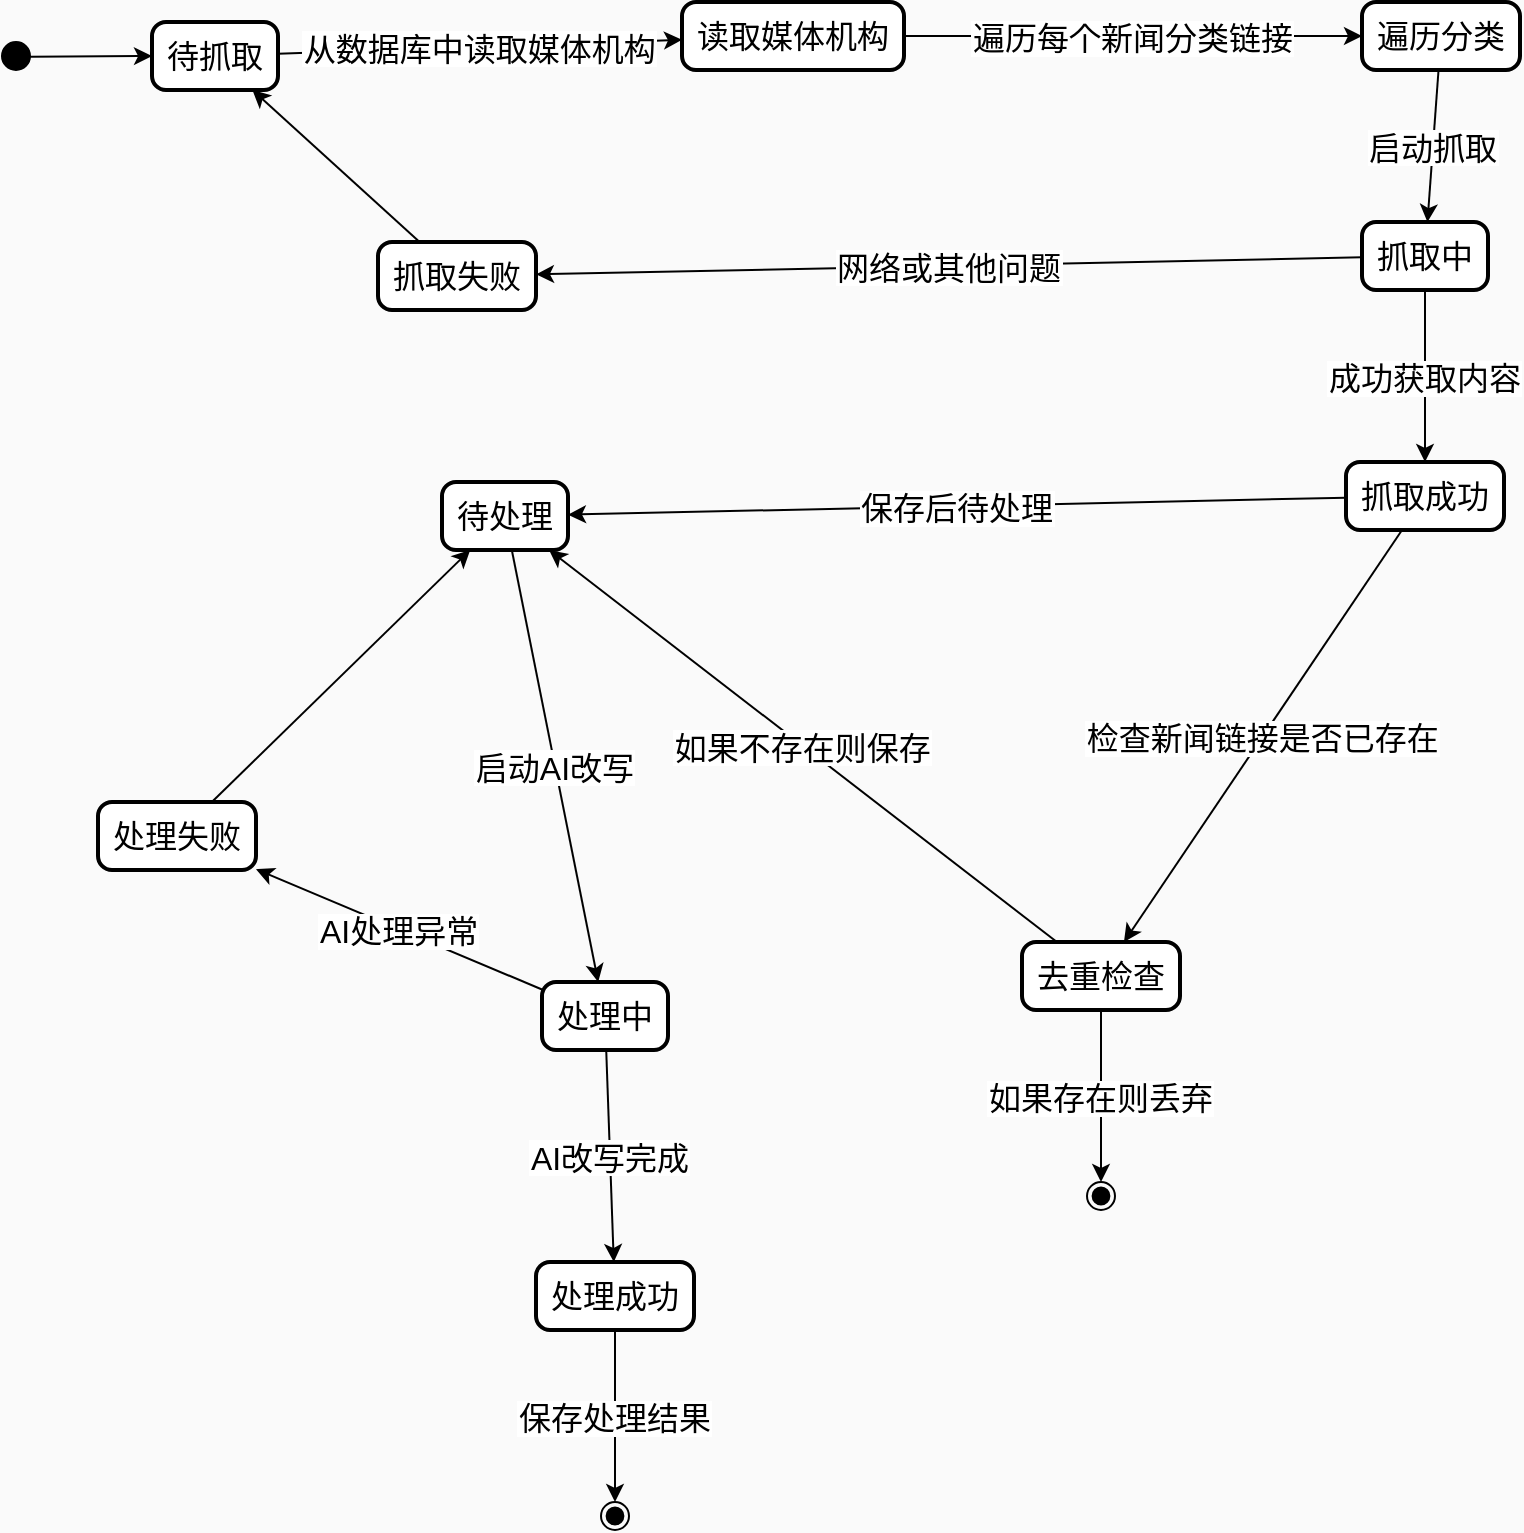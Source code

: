 <mxfile version="24.8.1">
  <diagram name="第 1 页" id="WUnpA_prbNP1kePUK91F">
    <mxGraphModel dx="1051" dy="784" grid="1" gridSize="10" guides="1" tooltips="1" connect="1" arrows="1" fold="1" page="1" pageScale="1" pageWidth="827" pageHeight="1169" background="#fafafa" math="0" shadow="0">
      <root>
        <mxCell id="0" />
        <mxCell id="1" parent="0" />
        <mxCell id="uXz-J41SPSmOiJoIax9k-2" value="" style="ellipse;fillColor=strokeColor;fontSize=16;" parent="1" vertex="1">
          <mxGeometry x="40" y="100" width="14" height="14" as="geometry" />
        </mxCell>
        <mxCell id="uXz-J41SPSmOiJoIax9k-3" value="待抓取" style="rounded=1;absoluteArcSize=1;arcSize=14;whiteSpace=wrap;strokeWidth=2;fontSize=16;" parent="1" vertex="1">
          <mxGeometry x="115" y="90" width="63" height="34" as="geometry" />
        </mxCell>
        <mxCell id="uXz-J41SPSmOiJoIax9k-4" value="读取媒体机构" style="rounded=1;absoluteArcSize=1;arcSize=14;whiteSpace=wrap;strokeWidth=2;fontSize=16;" parent="1" vertex="1">
          <mxGeometry x="380" y="80" width="111" height="34" as="geometry" />
        </mxCell>
        <mxCell id="uXz-J41SPSmOiJoIax9k-5" value="遍历分类" style="rounded=1;absoluteArcSize=1;arcSize=14;whiteSpace=wrap;strokeWidth=2;fontSize=16;" parent="1" vertex="1">
          <mxGeometry x="720" y="80" width="79" height="34" as="geometry" />
        </mxCell>
        <mxCell id="uXz-J41SPSmOiJoIax9k-6" value="抓取中" style="rounded=1;absoluteArcSize=1;arcSize=14;whiteSpace=wrap;strokeWidth=2;fontSize=16;" parent="1" vertex="1">
          <mxGeometry x="720" y="190" width="63" height="34" as="geometry" />
        </mxCell>
        <mxCell id="uXz-J41SPSmOiJoIax9k-7" value="抓取失败" style="rounded=1;absoluteArcSize=1;arcSize=14;whiteSpace=wrap;strokeWidth=2;fontSize=16;" parent="1" vertex="1">
          <mxGeometry x="228" y="200" width="79" height="34" as="geometry" />
        </mxCell>
        <mxCell id="uXz-J41SPSmOiJoIax9k-8" value="抓取成功" style="rounded=1;absoluteArcSize=1;arcSize=14;whiteSpace=wrap;strokeWidth=2;fontSize=16;" parent="1" vertex="1">
          <mxGeometry x="712" y="310" width="79" height="34" as="geometry" />
        </mxCell>
        <mxCell id="uXz-J41SPSmOiJoIax9k-9" value="待处理" style="rounded=1;absoluteArcSize=1;arcSize=14;whiteSpace=wrap;strokeWidth=2;fontSize=16;" parent="1" vertex="1">
          <mxGeometry x="260" y="320" width="63" height="34" as="geometry" />
        </mxCell>
        <mxCell id="uXz-J41SPSmOiJoIax9k-10" value="处理中" style="rounded=1;absoluteArcSize=1;arcSize=14;whiteSpace=wrap;strokeWidth=2;fontSize=16;" parent="1" vertex="1">
          <mxGeometry x="310" y="570" width="63" height="34" as="geometry" />
        </mxCell>
        <mxCell id="uXz-J41SPSmOiJoIax9k-11" value="处理失败" style="rounded=1;absoluteArcSize=1;arcSize=14;whiteSpace=wrap;strokeWidth=2;fontSize=16;" parent="1" vertex="1">
          <mxGeometry x="88" y="480" width="79" height="34" as="geometry" />
        </mxCell>
        <mxCell id="uXz-J41SPSmOiJoIax9k-12" value="处理成功" style="rounded=1;absoluteArcSize=1;arcSize=14;whiteSpace=wrap;strokeWidth=2;fontSize=16;" parent="1" vertex="1">
          <mxGeometry x="307" y="710" width="79" height="34" as="geometry" />
        </mxCell>
        <mxCell id="uXz-J41SPSmOiJoIax9k-14" value="去重检查" style="rounded=1;absoluteArcSize=1;arcSize=14;whiteSpace=wrap;strokeWidth=2;fontSize=16;" parent="1" vertex="1">
          <mxGeometry x="550" y="550" width="79" height="34" as="geometry" />
        </mxCell>
        <mxCell id="uXz-J41SPSmOiJoIax9k-15" value="" style="ellipse;shape=endState;fillColor=strokeColor;fontSize=16;" parent="1" vertex="1">
          <mxGeometry x="582.5" y="670" width="14" height="14" as="geometry" />
        </mxCell>
        <mxCell id="uXz-J41SPSmOiJoIax9k-16" value="" style="curved=1;startArrow=none;;rounded=0;fontSize=16;" parent="1" source="uXz-J41SPSmOiJoIax9k-2" target="uXz-J41SPSmOiJoIax9k-3" edge="1">
          <mxGeometry relative="1" as="geometry" />
        </mxCell>
        <mxCell id="uXz-J41SPSmOiJoIax9k-17" value="从数据库中读取媒体机构" style="curved=1;startArrow=none;;rounded=0;fontSize=16;" parent="1" source="uXz-J41SPSmOiJoIax9k-3" target="uXz-J41SPSmOiJoIax9k-4" edge="1">
          <mxGeometry relative="1" as="geometry" />
        </mxCell>
        <mxCell id="uXz-J41SPSmOiJoIax9k-18" value="遍历每个新闻分类链接" style="curved=1;startArrow=none;;rounded=0;fontSize=16;" parent="1" source="uXz-J41SPSmOiJoIax9k-4" target="uXz-J41SPSmOiJoIax9k-5" edge="1">
          <mxGeometry relative="1" as="geometry" />
        </mxCell>
        <mxCell id="uXz-J41SPSmOiJoIax9k-19" value="启动抓取" style="curved=1;startArrow=none;;rounded=0;fontSize=16;" parent="1" source="uXz-J41SPSmOiJoIax9k-5" target="uXz-J41SPSmOiJoIax9k-6" edge="1">
          <mxGeometry relative="1" as="geometry" />
        </mxCell>
        <mxCell id="uXz-J41SPSmOiJoIax9k-20" value="网络或其他问题" style="curved=1;startArrow=none;;rounded=0;fontSize=16;" parent="1" source="uXz-J41SPSmOiJoIax9k-6" target="uXz-J41SPSmOiJoIax9k-7" edge="1">
          <mxGeometry relative="1" as="geometry" />
        </mxCell>
        <mxCell id="uXz-J41SPSmOiJoIax9k-21" value="成功获取内容" style="curved=1;startArrow=none;;rounded=0;fontSize=16;" parent="1" source="uXz-J41SPSmOiJoIax9k-6" target="uXz-J41SPSmOiJoIax9k-8" edge="1">
          <mxGeometry relative="1" as="geometry" />
        </mxCell>
        <mxCell id="uXz-J41SPSmOiJoIax9k-22" value="保存后待处理" style="curved=1;startArrow=none;;rounded=0;fontSize=16;" parent="1" source="uXz-J41SPSmOiJoIax9k-8" target="uXz-J41SPSmOiJoIax9k-9" edge="1">
          <mxGeometry relative="1" as="geometry" />
        </mxCell>
        <mxCell id="uXz-J41SPSmOiJoIax9k-23" value="" style="curved=1;startArrow=none;;rounded=0;fontSize=16;" parent="1" source="uXz-J41SPSmOiJoIax9k-7" target="uXz-J41SPSmOiJoIax9k-3" edge="1">
          <mxGeometry relative="1" as="geometry" />
        </mxCell>
        <mxCell id="uXz-J41SPSmOiJoIax9k-24" value="启动AI改写" style="curved=1;startArrow=none;;rounded=0;fontSize=16;" parent="1" source="uXz-J41SPSmOiJoIax9k-9" target="uXz-J41SPSmOiJoIax9k-10" edge="1">
          <mxGeometry relative="1" as="geometry" />
        </mxCell>
        <mxCell id="uXz-J41SPSmOiJoIax9k-25" value="AI处理异常" style="curved=1;startArrow=none;;rounded=0;fontSize=16;" parent="1" source="uXz-J41SPSmOiJoIax9k-10" target="uXz-J41SPSmOiJoIax9k-11" edge="1">
          <mxGeometry relative="1" as="geometry" />
        </mxCell>
        <mxCell id="uXz-J41SPSmOiJoIax9k-26" value="AI改写完成" style="curved=1;startArrow=none;;rounded=0;fontSize=16;" parent="1" source="uXz-J41SPSmOiJoIax9k-10" target="uXz-J41SPSmOiJoIax9k-12" edge="1">
          <mxGeometry relative="1" as="geometry" />
        </mxCell>
        <mxCell id="uXz-J41SPSmOiJoIax9k-27" value="保存处理结果" style="curved=1;startArrow=none;;rounded=0;entryDx=0;entryDy=0;fontSize=16;" parent="1" source="uXz-J41SPSmOiJoIax9k-12" target="uXz-J41SPSmOiJoIax9k-96" edge="1">
          <mxGeometry relative="1" as="geometry">
            <mxPoint x="206.03" y="1011" as="targetPoint" />
          </mxGeometry>
        </mxCell>
        <mxCell id="uXz-J41SPSmOiJoIax9k-28" value="" style="curved=1;startArrow=none;;rounded=0;fontSize=16;" parent="1" source="uXz-J41SPSmOiJoIax9k-11" target="uXz-J41SPSmOiJoIax9k-9" edge="1">
          <mxGeometry relative="1" as="geometry" />
        </mxCell>
        <mxCell id="uXz-J41SPSmOiJoIax9k-29" value="检查新闻链接是否已存在" style="curved=1;startArrow=none;;rounded=0;fontSize=16;" parent="1" source="uXz-J41SPSmOiJoIax9k-8" target="uXz-J41SPSmOiJoIax9k-14" edge="1">
          <mxGeometry relative="1" as="geometry" />
        </mxCell>
        <mxCell id="uXz-J41SPSmOiJoIax9k-30" value="如果存在则丢弃" style="curved=1;startArrow=none;;rounded=0;fontSize=16;" parent="1" source="uXz-J41SPSmOiJoIax9k-14" target="uXz-J41SPSmOiJoIax9k-15" edge="1">
          <mxGeometry relative="1" as="geometry" />
        </mxCell>
        <mxCell id="uXz-J41SPSmOiJoIax9k-31" value="如果不存在则保存" style="curved=1;startArrow=none;;rounded=0;fontSize=16;" parent="1" source="uXz-J41SPSmOiJoIax9k-14" target="uXz-J41SPSmOiJoIax9k-9" edge="1">
          <mxGeometry relative="1" as="geometry" />
        </mxCell>
        <mxCell id="uXz-J41SPSmOiJoIax9k-96" value="" style="ellipse;shape=endState;fillColor=strokeColor;fontSize=16;" parent="1" vertex="1">
          <mxGeometry x="339.5" y="830" width="14" height="14" as="geometry" />
        </mxCell>
      </root>
    </mxGraphModel>
  </diagram>
</mxfile>
